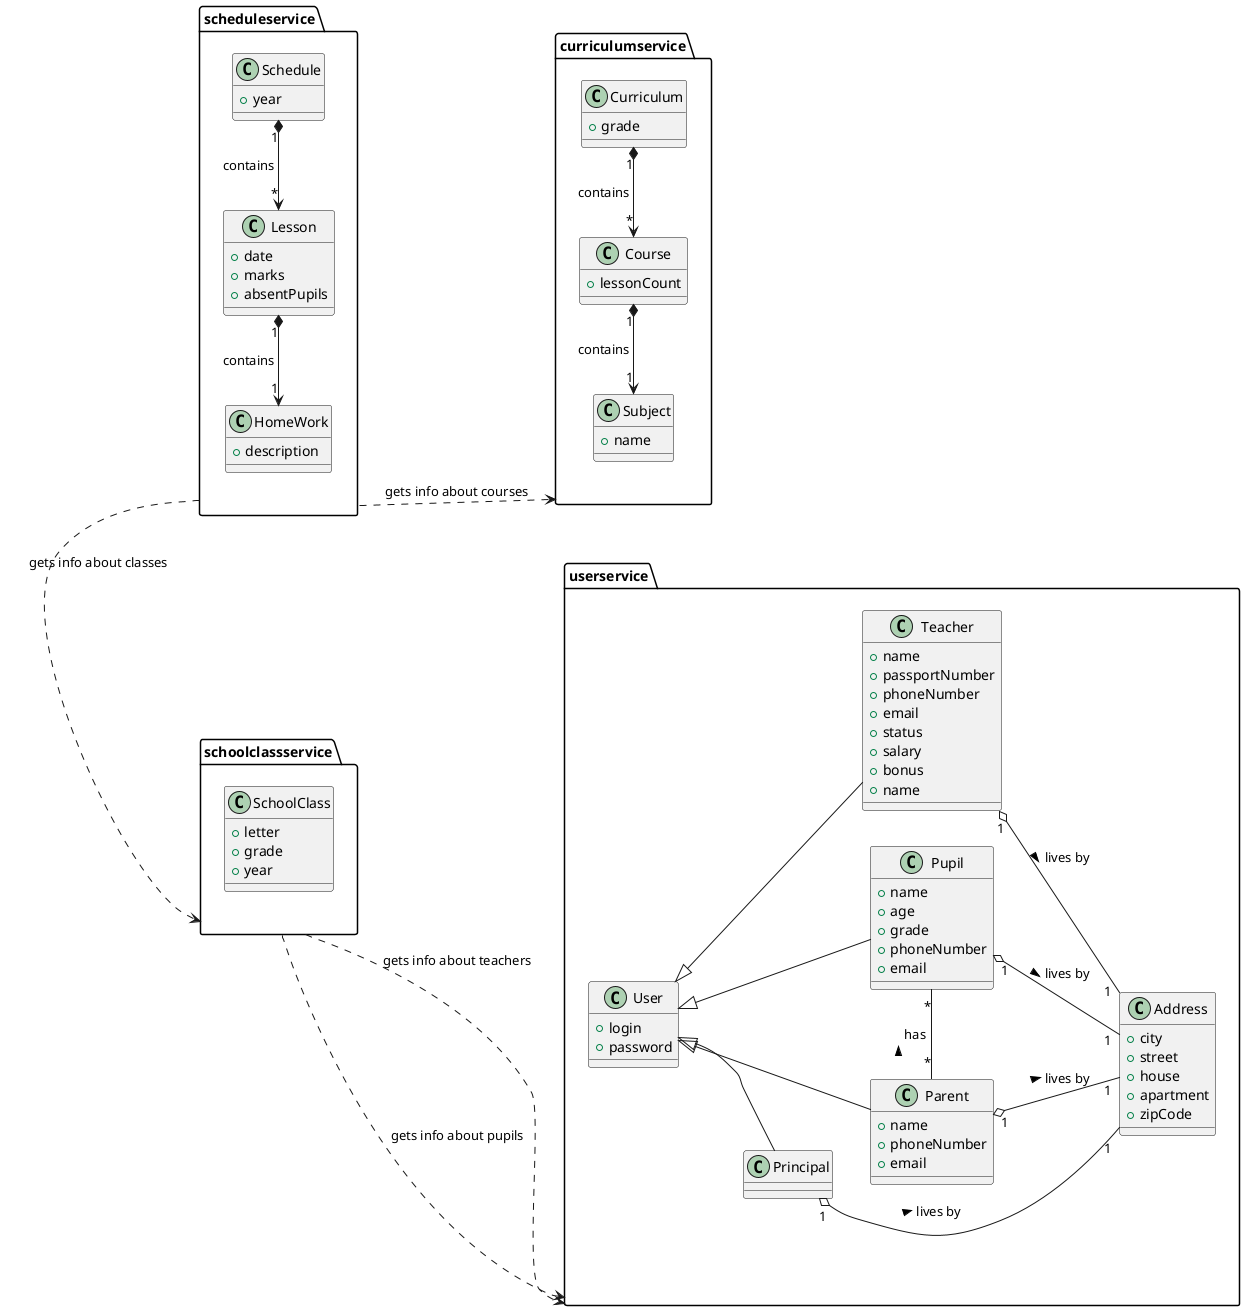@startuml
'skinparam linetype polyline
'skinparam linetype ortho
left to right direction


namespace userservice {
  class User {
    + login
    + password
  }

  class Principal {
  }

  class Teacher {
    + name
    + passportNumber
    + phoneNumber
    + email
    + status
    + salary
    + bonus
  }

  class Parent {
    + name
    + phoneNumber
    + email
  }

  class Pupil {
    + name
    + age
    + grade
    + phoneNumber
    + email
  }

  class Address {
    + city
    + street
    + house
    + apartment
    + zipCode
  }

  User <|- Principal
  User <|-- Teacher
  User <|-- Parent
  User <|-- Pupil
  Principal "1" o- "1" Address : lives by >
  Pupil "1" o- "1" Address : lives by >
  Parent "1" o- "1" Address : lives by >
  Teacher "1" o-- "1" Address : lives by >
  Pupil "*" -l- "*" Parent: \n\thas\n >
}


together {

  namespace scheduleservice  {
    class userservice.Teacher {
        + name
    }

    class Schedule {
        + year
    }

    class Lesson {
        + date
        + marks
        + absentPupils
    }

    class HomeWork {
        + description
    }

    Schedule "1" *-l> "*" Lesson : \ncontains\n
    Lesson "1" *-l> "1" HomeWork : \ncontains\n
  }

  namespace curriculumservice {
    class Curriculum {
        + grade
    }

    class Course {
        + lessonCount
    }

    class Subject {
        + name
    }

    Curriculum "1" *-u> "*" Course : \ncontains\n
    Course "1" *-u> "1" Subject : \ncontains\n
  }
}



namespace schoolclassservice {
  class SchoolClass {
      + letter
      + grade
      + year
  }
}




schoolclassservice .-> userservice  : gets info about teachers
schoolclassservice .-> userservice  : gets info about pupils
scheduleservice .-> curriculumservice : gets info about courses
scheduleservice .-r> schoolclassservice : gets info about classes

@enduml
